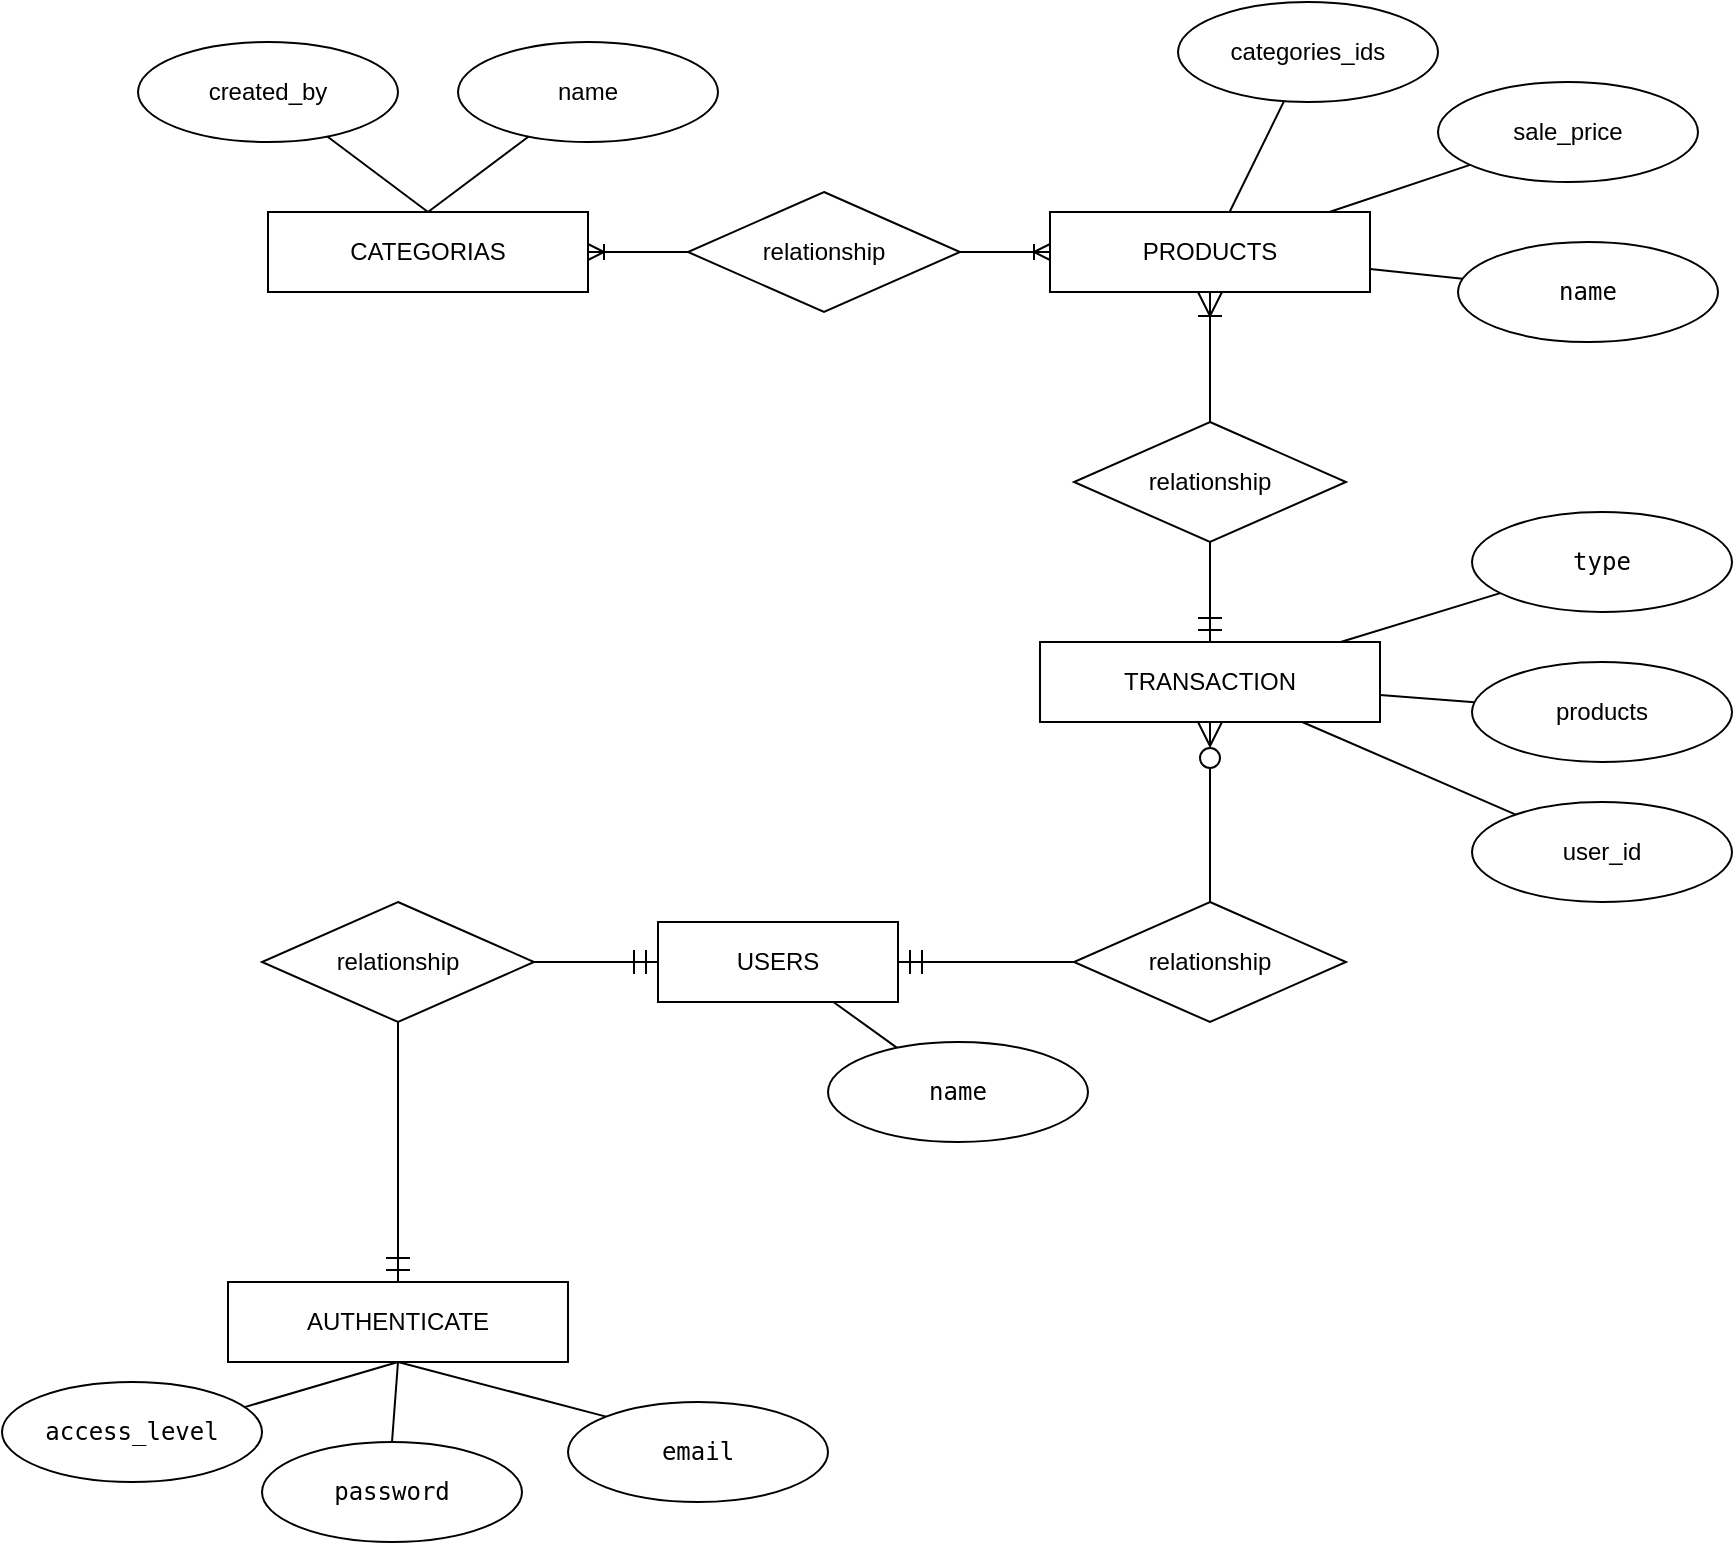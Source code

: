 <mxfile version="20.8.16" type="device"><diagram name="Página-1" id="SvdnRPYxMJ3krHXn9RiO"><mxGraphModel dx="1584" dy="566" grid="1" gridSize="10" guides="1" tooltips="1" connect="1" arrows="1" fold="1" page="1" pageScale="1" pageWidth="827" pageHeight="1169" math="0" shadow="0"><root><mxCell id="0"/><mxCell id="1" parent="0"/><mxCell id="wTyL-aqdrK1vnBDdF5bI-105" style="edgeStyle=none;rounded=0;orthogonalLoop=1;jettySize=auto;html=1;startArrow=ERmandOne;startFill=0;endArrow=none;endFill=0;startSize=10;endSize=10;" parent="1" source="wTyL-aqdrK1vnBDdF5bI-79" target="wTyL-aqdrK1vnBDdF5bI-104" edge="1"><mxGeometry relative="1" as="geometry"><mxPoint x="319" y="580" as="targetPoint"/></mxGeometry></mxCell><mxCell id="wTyL-aqdrK1vnBDdF5bI-79" value="USERS" style="rounded=0;whiteSpace=wrap;html=1;" parent="1" vertex="1"><mxGeometry x="290" y="740" width="120" height="40" as="geometry"/></mxCell><mxCell id="wTyL-aqdrK1vnBDdF5bI-83" style="rounded=0;orthogonalLoop=1;jettySize=auto;html=1;startArrow=none;startFill=0;endArrow=none;endFill=0;exitX=0;exitY=1;exitDx=0;exitDy=0;entryX=0.5;entryY=1;entryDx=0;entryDy=0;" parent="1" source="wTyL-aqdrK1vnBDdF5bI-82" target="gVKyPZoOk04BtKXPy0Yf-1" edge="1"><mxGeometry relative="1" as="geometry"/></mxCell><mxCell id="wTyL-aqdrK1vnBDdF5bI-82" value="&lt;div style=&quot;text-align: left;&quot;&gt;&lt;pre dir=&quot;ltr&quot; id=&quot;tw-target-text&quot; data-placeholder=&quot;Tradução&quot; class=&quot;tw-data-text tw-text-large tw-ta&quot;&gt;access_level&lt;/pre&gt;&lt;/div&gt;" style="ellipse;whiteSpace=wrap;html=1;rounded=0;" parent="1" vertex="1"><mxGeometry x="-38" y="970" width="130" height="50" as="geometry"/></mxCell><mxCell id="wTyL-aqdrK1vnBDdF5bI-85" style="edgeStyle=none;rounded=0;orthogonalLoop=1;jettySize=auto;html=1;entryX=0.5;entryY=1;entryDx=0;entryDy=0;startArrow=none;startFill=0;endArrow=none;endFill=0;exitX=0;exitY=0;exitDx=0;exitDy=0;" parent="1" source="wTyL-aqdrK1vnBDdF5bI-96" target="gVKyPZoOk04BtKXPy0Yf-1" edge="1"><mxGeometry relative="1" as="geometry"><mxPoint x="96.851" y="666.793" as="sourcePoint"/></mxGeometry></mxCell><mxCell id="wTyL-aqdrK1vnBDdF5bI-96" value="&lt;div style=&quot;text-align: left;&quot;&gt;&lt;pre dir=&quot;ltr&quot; id=&quot;tw-target-text&quot; data-placeholder=&quot;Tradução&quot; class=&quot;tw-data-text tw-text-large tw-ta&quot;&gt;email&lt;/pre&gt;&lt;/div&gt;" style="ellipse;whiteSpace=wrap;html=1;rounded=0;" parent="1" vertex="1"><mxGeometry x="245" y="980" width="130" height="50" as="geometry"/></mxCell><mxCell id="wTyL-aqdrK1vnBDdF5bI-97" style="edgeStyle=none;rounded=0;orthogonalLoop=1;jettySize=auto;html=1;startArrow=none;startFill=0;endArrow=none;endFill=0;" parent="1" source="wTyL-aqdrK1vnBDdF5bI-98" target="wTyL-aqdrK1vnBDdF5bI-79" edge="1"><mxGeometry relative="1" as="geometry"><mxPoint x="26.851" y="546.793" as="sourcePoint"/><mxPoint x="90" y="590" as="targetPoint"/></mxGeometry></mxCell><mxCell id="wTyL-aqdrK1vnBDdF5bI-98" value="&lt;div style=&quot;text-align: left;&quot;&gt;&lt;pre dir=&quot;ltr&quot; id=&quot;tw-target-text&quot; data-placeholder=&quot;Tradução&quot; class=&quot;tw-data-text tw-text-large tw-ta&quot;&gt;name&lt;/pre&gt;&lt;/div&gt;" style="ellipse;whiteSpace=wrap;html=1;rounded=0;" parent="1" vertex="1"><mxGeometry x="375" y="800" width="130" height="50" as="geometry"/></mxCell><mxCell id="wTyL-aqdrK1vnBDdF5bI-99" value="PRODUCTS" style="rounded=0;whiteSpace=wrap;html=1;" parent="1" vertex="1"><mxGeometry x="486" y="385" width="160" height="40" as="geometry"/></mxCell><mxCell id="wTyL-aqdrK1vnBDdF5bI-100" value="TRANSACTION" style="rounded=0;whiteSpace=wrap;html=1;" parent="1" vertex="1"><mxGeometry x="481" y="600" width="170" height="40" as="geometry"/></mxCell><mxCell id="wTyL-aqdrK1vnBDdF5bI-102" style="edgeStyle=none;rounded=0;orthogonalLoop=1;jettySize=auto;html=1;entryX=0.5;entryY=1;entryDx=0;entryDy=0;startArrow=none;startFill=0;endArrow=ERoneToMany;endFill=0;startSize=10;endSize=10;" parent="1" source="wTyL-aqdrK1vnBDdF5bI-101" target="wTyL-aqdrK1vnBDdF5bI-99" edge="1"><mxGeometry relative="1" as="geometry"/></mxCell><mxCell id="wTyL-aqdrK1vnBDdF5bI-103" style="edgeStyle=none;rounded=0;orthogonalLoop=1;jettySize=auto;html=1;entryX=0.5;entryY=0;entryDx=0;entryDy=0;startArrow=none;startFill=0;endArrow=ERmandOne;endFill=0;startSize=10;endSize=10;" parent="1" source="wTyL-aqdrK1vnBDdF5bI-101" target="wTyL-aqdrK1vnBDdF5bI-100" edge="1"><mxGeometry relative="1" as="geometry"/></mxCell><mxCell id="wTyL-aqdrK1vnBDdF5bI-101" value="relationship" style="rhombus;whiteSpace=wrap;html=1;" parent="1" vertex="1"><mxGeometry x="498" y="490" width="136" height="60" as="geometry"/></mxCell><mxCell id="wTyL-aqdrK1vnBDdF5bI-106" style="edgeStyle=none;rounded=0;orthogonalLoop=1;jettySize=auto;html=1;startArrow=none;startFill=0;endArrow=ERzeroToMany;endFill=0;startSize=10;endSize=10;" parent="1" source="wTyL-aqdrK1vnBDdF5bI-104" target="wTyL-aqdrK1vnBDdF5bI-100" edge="1"><mxGeometry relative="1" as="geometry"><mxPoint x="486.0" y="555" as="sourcePoint"/></mxGeometry></mxCell><mxCell id="wTyL-aqdrK1vnBDdF5bI-104" value="relationship" style="rhombus;whiteSpace=wrap;html=1;" parent="1" vertex="1"><mxGeometry x="498" y="730" width="136" height="60" as="geometry"/></mxCell><mxCell id="wTyL-aqdrK1vnBDdF5bI-107" style="rounded=0;orthogonalLoop=1;jettySize=auto;html=1;startArrow=none;startFill=0;endArrow=none;endFill=0;" parent="1" source="wTyL-aqdrK1vnBDdF5bI-108" target="wTyL-aqdrK1vnBDdF5bI-99" edge="1"><mxGeometry relative="1" as="geometry"><mxPoint x="620.996" y="370" as="targetPoint"/></mxGeometry></mxCell><mxCell id="wTyL-aqdrK1vnBDdF5bI-108" value="&lt;div style=&quot;text-align: left;&quot;&gt;&lt;pre dir=&quot;ltr&quot; id=&quot;tw-target-text&quot; data-placeholder=&quot;Tradução&quot; class=&quot;tw-data-text tw-text-large tw-ta&quot;&gt;name&lt;/pre&gt;&lt;/div&gt;" style="ellipse;whiteSpace=wrap;html=1;rounded=0;" parent="1" vertex="1"><mxGeometry x="690" y="400" width="130" height="50" as="geometry"/></mxCell><mxCell id="wTyL-aqdrK1vnBDdF5bI-109" value="sale_price" style="ellipse;whiteSpace=wrap;html=1;rounded=0;" parent="1" vertex="1"><mxGeometry x="680" y="320" width="130" height="50" as="geometry"/></mxCell><mxCell id="wTyL-aqdrK1vnBDdF5bI-110" style="rounded=0;orthogonalLoop=1;jettySize=auto;html=1;startArrow=none;startFill=0;endArrow=none;endFill=0;" parent="1" source="wTyL-aqdrK1vnBDdF5bI-109" target="wTyL-aqdrK1vnBDdF5bI-99" edge="1"><mxGeometry relative="1" as="geometry"><mxPoint x="630.996" y="380" as="targetPoint"/><mxPoint x="688.968" y="342.678" as="sourcePoint"/></mxGeometry></mxCell><mxCell id="wTyL-aqdrK1vnBDdF5bI-111" value="products" style="ellipse;whiteSpace=wrap;html=1;rounded=0;" parent="1" vertex="1"><mxGeometry x="697" y="610" width="130" height="50" as="geometry"/></mxCell><mxCell id="wTyL-aqdrK1vnBDdF5bI-112" value="&lt;div style=&quot;text-align: left;&quot;&gt;&lt;pre dir=&quot;ltr&quot; id=&quot;tw-target-text&quot; data-placeholder=&quot;Tradução&quot; class=&quot;tw-data-text tw-text-large tw-ta&quot;&gt;type&lt;/pre&gt;&lt;/div&gt;" style="ellipse;whiteSpace=wrap;html=1;rounded=0;" parent="1" vertex="1"><mxGeometry x="697" y="535" width="130" height="50" as="geometry"/></mxCell><mxCell id="wTyL-aqdrK1vnBDdF5bI-114" value="user_id" style="ellipse;whiteSpace=wrap;html=1;rounded=0;" parent="1" vertex="1"><mxGeometry x="697" y="680" width="130" height="50" as="geometry"/></mxCell><mxCell id="wTyL-aqdrK1vnBDdF5bI-116" style="rounded=0;orthogonalLoop=1;jettySize=auto;html=1;startArrow=none;startFill=0;endArrow=none;endFill=0;" parent="1" source="wTyL-aqdrK1vnBDdF5bI-100" target="wTyL-aqdrK1vnBDdF5bI-112" edge="1"><mxGeometry relative="1" as="geometry"><mxPoint x="775" y="530" as="targetPoint"/><mxPoint x="536" y="360" as="sourcePoint"/></mxGeometry></mxCell><mxCell id="wTyL-aqdrK1vnBDdF5bI-117" style="rounded=0;orthogonalLoop=1;jettySize=auto;html=1;startArrow=none;startFill=0;endArrow=none;endFill=0;" parent="1" source="wTyL-aqdrK1vnBDdF5bI-100" target="wTyL-aqdrK1vnBDdF5bI-111" edge="1"><mxGeometry relative="1" as="geometry"><mxPoint x="476" y="680" as="targetPoint"/><mxPoint x="533.5" y="650" as="sourcePoint"/></mxGeometry></mxCell><mxCell id="wTyL-aqdrK1vnBDdF5bI-119" style="rounded=0;orthogonalLoop=1;jettySize=auto;html=1;startArrow=none;startFill=0;endArrow=none;endFill=0;" parent="1" source="wTyL-aqdrK1vnBDdF5bI-100" target="wTyL-aqdrK1vnBDdF5bI-114" edge="1"><mxGeometry relative="1" as="geometry"><mxPoint x="636" y="690" as="targetPoint"/><mxPoint x="586" y="660" as="sourcePoint"/></mxGeometry></mxCell><mxCell id="gVKyPZoOk04BtKXPy0Yf-1" value="AUTHENTICATE" style="rounded=0;whiteSpace=wrap;html=1;" parent="1" vertex="1"><mxGeometry x="75" y="920" width="170" height="40" as="geometry"/></mxCell><mxCell id="gVKyPZoOk04BtKXPy0Yf-3" style="edgeStyle=orthogonalEdgeStyle;rounded=0;orthogonalLoop=1;jettySize=auto;html=1;endArrow=ERmandOne;endFill=0;endSize=10;startSize=10;" parent="1" source="gVKyPZoOk04BtKXPy0Yf-2" target="wTyL-aqdrK1vnBDdF5bI-79" edge="1"><mxGeometry relative="1" as="geometry"><Array as="points"/></mxGeometry></mxCell><mxCell id="gVKyPZoOk04BtKXPy0Yf-4" style="edgeStyle=orthogonalEdgeStyle;rounded=0;orthogonalLoop=1;jettySize=auto;html=1;endArrow=ERmandOne;endFill=0;endSize=10;startSize=10;" parent="1" source="gVKyPZoOk04BtKXPy0Yf-2" target="gVKyPZoOk04BtKXPy0Yf-1" edge="1"><mxGeometry relative="1" as="geometry"/></mxCell><mxCell id="gVKyPZoOk04BtKXPy0Yf-2" value="relationship" style="rhombus;whiteSpace=wrap;html=1;" parent="1" vertex="1"><mxGeometry x="92" y="730" width="136" height="60" as="geometry"/></mxCell><mxCell id="gVKyPZoOk04BtKXPy0Yf-5" value="&lt;div style=&quot;text-align: left;&quot;&gt;&lt;pre dir=&quot;ltr&quot; id=&quot;tw-target-text&quot; data-placeholder=&quot;Tradução&quot; class=&quot;tw-data-text tw-text-large tw-ta&quot;&gt;password&lt;/pre&gt;&lt;/div&gt;" style="ellipse;whiteSpace=wrap;html=1;rounded=0;" parent="1" vertex="1"><mxGeometry x="92" y="1000" width="130" height="50" as="geometry"/></mxCell><mxCell id="gVKyPZoOk04BtKXPy0Yf-7" style="edgeStyle=none;rounded=0;orthogonalLoop=1;jettySize=auto;html=1;entryX=0.5;entryY=1;entryDx=0;entryDy=0;startArrow=none;startFill=0;endArrow=none;endFill=0;exitX=0.5;exitY=0;exitDx=0;exitDy=0;" parent="1" source="gVKyPZoOk04BtKXPy0Yf-5" target="gVKyPZoOk04BtKXPy0Yf-1" edge="1"><mxGeometry relative="1" as="geometry"><mxPoint x="265" y="1050" as="sourcePoint"/><mxPoint x="170" y="970" as="targetPoint"/></mxGeometry></mxCell><mxCell id="n9FXJrc6YgNsm5DRqA3v-7" style="edgeStyle=none;rounded=0;orthogonalLoop=1;jettySize=auto;html=1;fontSize=10;endArrow=none;endFill=0;startArrow=ERoneToMany;startFill=0;entryX=0;entryY=0.5;entryDx=0;entryDy=0;" edge="1" parent="1" source="n9FXJrc6YgNsm5DRqA3v-1" target="n9FXJrc6YgNsm5DRqA3v-8"><mxGeometry relative="1" as="geometry"/></mxCell><mxCell id="n9FXJrc6YgNsm5DRqA3v-1" value="CATEGORIAS" style="rounded=0;whiteSpace=wrap;html=1;" vertex="1" parent="1"><mxGeometry x="95" y="385" width="160" height="40" as="geometry"/></mxCell><mxCell id="n9FXJrc6YgNsm5DRqA3v-6" style="rounded=0;orthogonalLoop=1;jettySize=auto;html=1;fontSize=10;endArrow=none;endFill=0;entryX=0.5;entryY=0;entryDx=0;entryDy=0;" edge="1" parent="1" source="n9FXJrc6YgNsm5DRqA3v-2" target="n9FXJrc6YgNsm5DRqA3v-1"><mxGeometry relative="1" as="geometry"/></mxCell><mxCell id="n9FXJrc6YgNsm5DRqA3v-2" value="name" style="ellipse;whiteSpace=wrap;html=1;rounded=0;" vertex="1" parent="1"><mxGeometry x="190" y="300" width="130" height="50" as="geometry"/></mxCell><mxCell id="n9FXJrc6YgNsm5DRqA3v-5" style="rounded=0;orthogonalLoop=1;jettySize=auto;html=1;fontSize=10;endArrow=none;endFill=0;entryX=0.5;entryY=0;entryDx=0;entryDy=0;" edge="1" parent="1" source="n9FXJrc6YgNsm5DRqA3v-3" target="n9FXJrc6YgNsm5DRqA3v-1"><mxGeometry relative="1" as="geometry"/></mxCell><mxCell id="n9FXJrc6YgNsm5DRqA3v-3" value="created_by" style="ellipse;whiteSpace=wrap;html=1;rounded=0;" vertex="1" parent="1"><mxGeometry x="30" y="300" width="130" height="50" as="geometry"/></mxCell><mxCell id="n9FXJrc6YgNsm5DRqA3v-9" style="edgeStyle=none;rounded=0;orthogonalLoop=1;jettySize=auto;html=1;entryX=0;entryY=0.5;entryDx=0;entryDy=0;fontSize=10;startArrow=none;startFill=0;endArrow=ERoneToMany;endFill=0;" edge="1" parent="1" source="n9FXJrc6YgNsm5DRqA3v-8" target="wTyL-aqdrK1vnBDdF5bI-99"><mxGeometry relative="1" as="geometry"/></mxCell><mxCell id="n9FXJrc6YgNsm5DRqA3v-8" value="relationship" style="rhombus;whiteSpace=wrap;html=1;" vertex="1" parent="1"><mxGeometry x="305" y="375" width="136" height="60" as="geometry"/></mxCell><mxCell id="n9FXJrc6YgNsm5DRqA3v-11" style="edgeStyle=none;rounded=0;orthogonalLoop=1;jettySize=auto;html=1;fontSize=10;startArrow=none;startFill=0;endArrow=none;endFill=0;" edge="1" parent="1" source="n9FXJrc6YgNsm5DRqA3v-10" target="wTyL-aqdrK1vnBDdF5bI-99"><mxGeometry relative="1" as="geometry"/></mxCell><mxCell id="n9FXJrc6YgNsm5DRqA3v-10" value="categories_ids" style="ellipse;whiteSpace=wrap;html=1;rounded=0;" vertex="1" parent="1"><mxGeometry x="550" y="280" width="130" height="50" as="geometry"/></mxCell></root></mxGraphModel></diagram></mxfile>